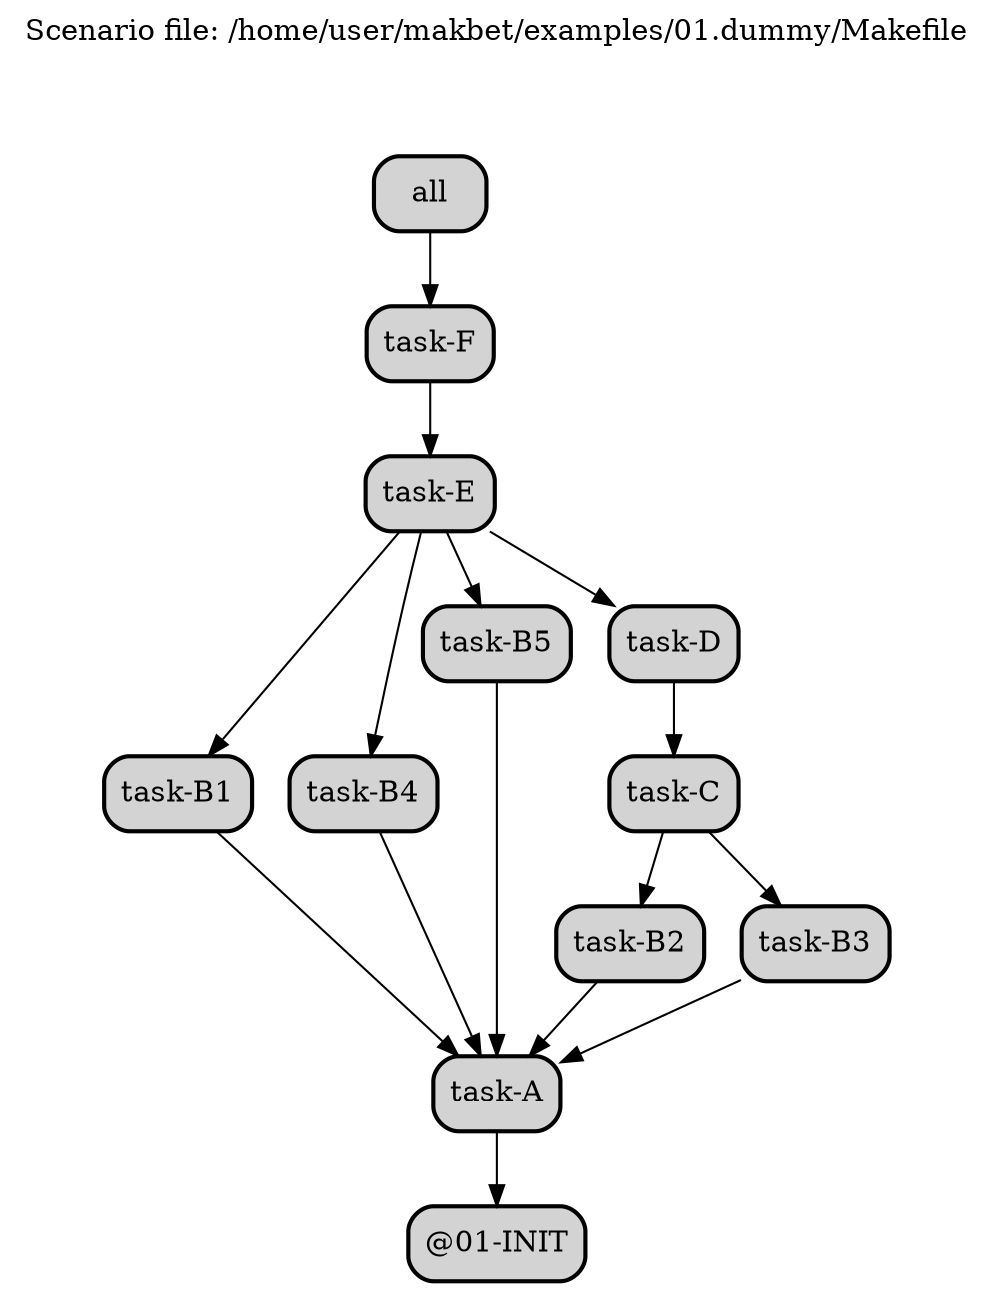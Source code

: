 digraph {

// This file has been generated by makbet master+g89af641-2020-10-18T22:35:22+02:00
// Generation date: Sun Oct 18 11:40:58 PM CEST 2020
// Scenario file: /home/user/makbet/examples/01.dummy/Makefile

// Define graph title.
labelloc="t";
label="Scenario file: /home/user/makbet/examples/01.dummy/Makefile\n\n\n\n";

// Define global options for all nodes.
node [shape="box" style="rounded, bold, filled"];


// TASK_NAME: @01-INIT
// TASK_ID: 1
// TASK_DEPS: 
// TASK_CMD: 
// TASK_CMD_OPTS: 
"@01-INIT";

// TASK_NAME: all
// TASK_ID: 13
// TASK_DEPS: task-F
// TASK_CMD: 
// TASK_CMD_OPTS: 
"all" -> "task-F";

// TASK_NAME: task-A
// TASK_ID: 2
// TASK_DEPS: @01-INIT
// TASK_CMD: /home/user/makbet/examples/01.dummy/tasks/generic-task.sh
// TASK_CMD_OPTS: 1
"task-A" -> "@01-INIT";

// TASK_NAME: task-B1
// TASK_ID: 3
// TASK_DEPS: task-A
// TASK_CMD: /home/user/makbet/examples/01.dummy/tasks/generic-task.sh
// TASK_CMD_OPTS: 1
"task-B1" -> "task-A";

// TASK_NAME: task-B2
// TASK_ID: 4
// TASK_DEPS: task-A
// TASK_CMD: /home/user/makbet/examples/01.dummy/tasks/generic-task.sh
// TASK_CMD_OPTS: 1
"task-B2" -> "task-A";

// TASK_NAME: task-B3
// TASK_ID: 5
// TASK_DEPS: task-A
// TASK_CMD: /home/user/makbet/examples/01.dummy/tasks/generic-task.sh
// TASK_CMD_OPTS: 1
"task-B3" -> "task-A";

// TASK_NAME: task-B4
// TASK_ID: 6
// TASK_DEPS: task-A
// TASK_CMD: /home/user/makbet/examples/01.dummy/tasks/generic-task.sh
// TASK_CMD_OPTS: 1
"task-B4" -> "task-A";

// TASK_NAME: task-B5
// TASK_ID: 7
// TASK_DEPS: task-A
// TASK_CMD: /home/user/makbet/examples/01.dummy/tasks/generic-task.sh
// TASK_CMD_OPTS: 1
"task-B5" -> "task-A";

// TASK_NAME: task-C
// TASK_ID: 8
// TASK_DEPS: task-B2 task-B3
// TASK_CMD: /home/user/makbet/examples/01.dummy/tasks/generic-task.sh
// TASK_CMD_OPTS: 1
"task-C" -> "task-B2";
"task-C" -> "task-B3";

// TASK_NAME: task-D
// TASK_ID: 9
// TASK_DEPS: task-C
// TASK_CMD: /home/user/makbet/examples/01.dummy/tasks/generic-task.sh
// TASK_CMD_OPTS: 1
"task-D" -> "task-C";

// TASK_NAME: task-E
// TASK_ID: 10
// TASK_DEPS: task-B1 task-B4 task-B5 task-D
// TASK_CMD: /home/user/makbet/examples/01.dummy/tasks/generic-task.sh
// TASK_CMD_OPTS: 1
"task-E" -> "task-B1";
"task-E" -> "task-B4";
"task-E" -> "task-B5";
"task-E" -> "task-D";

// TASK_NAME: task-F
// TASK_ID: 11
// TASK_DEPS: task-E
// TASK_CMD: 
// TASK_CMD_OPTS: 
"task-F" -> "task-E";

}


// End of file
